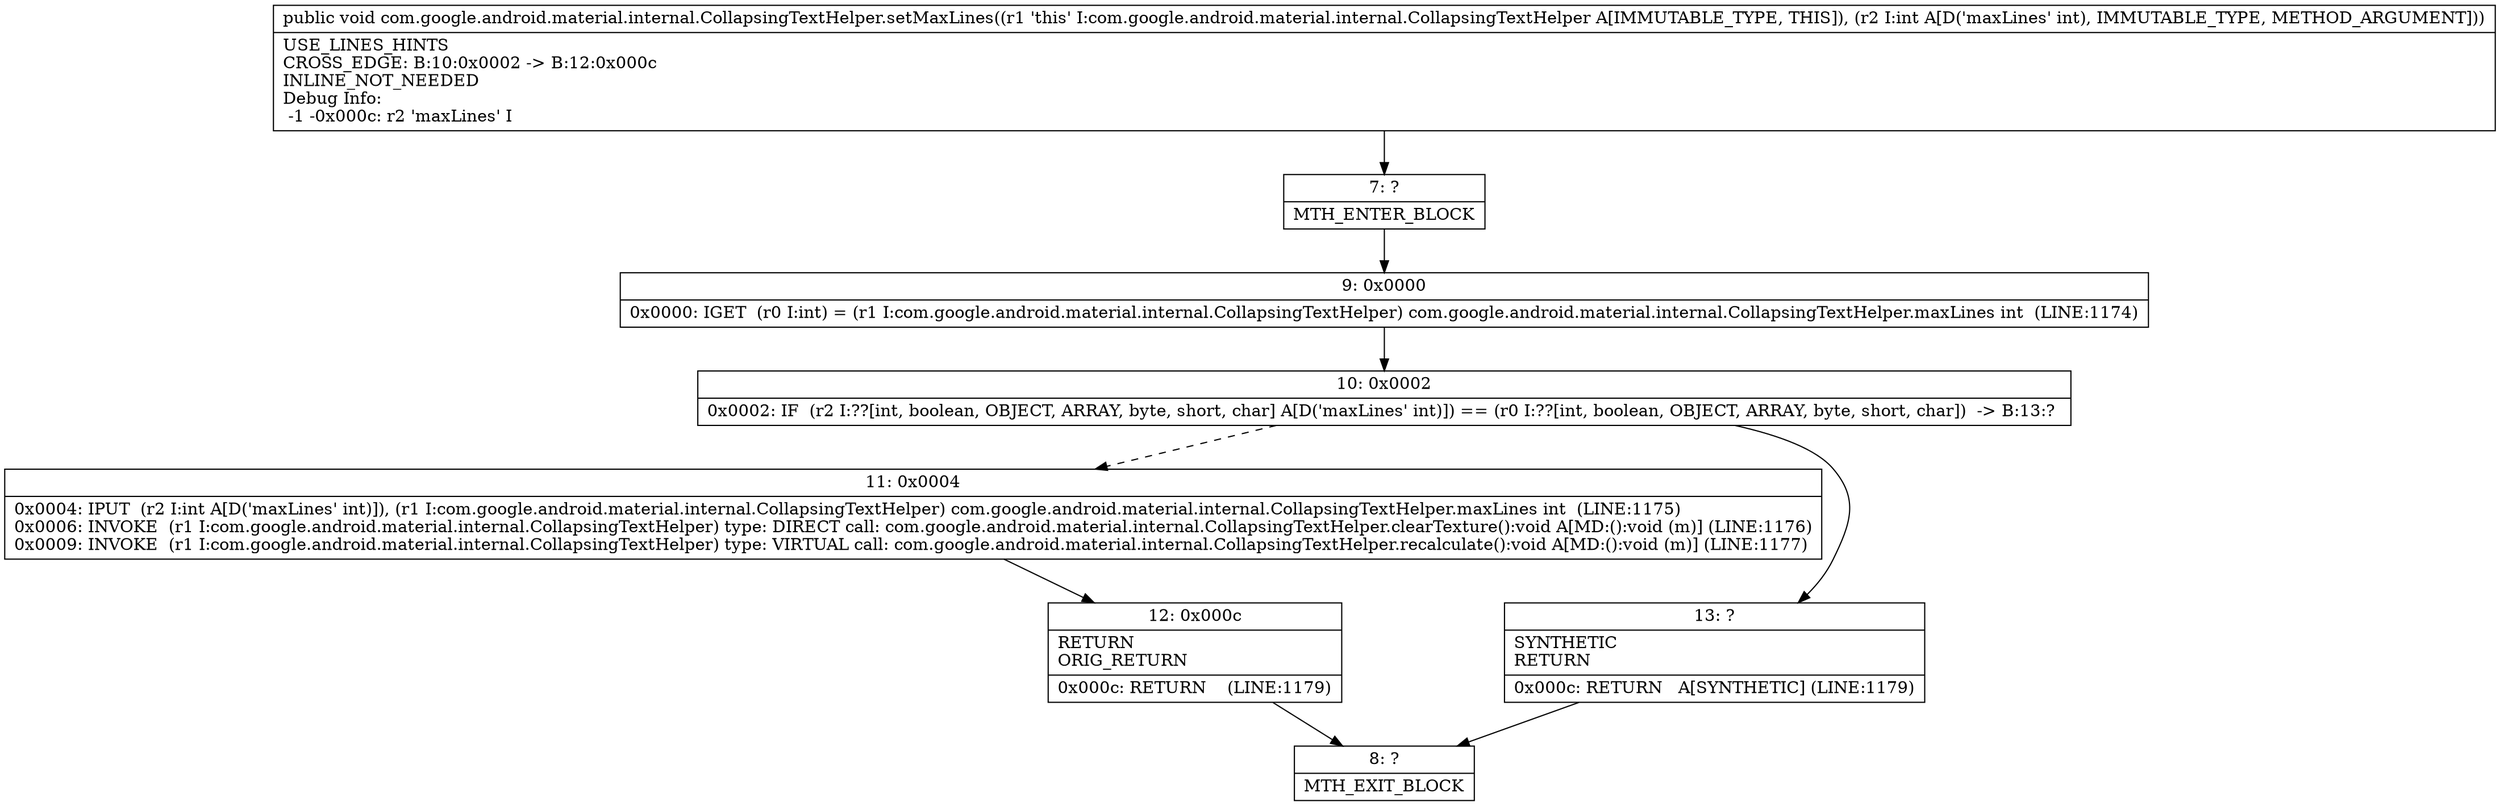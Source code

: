 digraph "CFG forcom.google.android.material.internal.CollapsingTextHelper.setMaxLines(I)V" {
Node_7 [shape=record,label="{7\:\ ?|MTH_ENTER_BLOCK\l}"];
Node_9 [shape=record,label="{9\:\ 0x0000|0x0000: IGET  (r0 I:int) = (r1 I:com.google.android.material.internal.CollapsingTextHelper) com.google.android.material.internal.CollapsingTextHelper.maxLines int  (LINE:1174)\l}"];
Node_10 [shape=record,label="{10\:\ 0x0002|0x0002: IF  (r2 I:??[int, boolean, OBJECT, ARRAY, byte, short, char] A[D('maxLines' int)]) == (r0 I:??[int, boolean, OBJECT, ARRAY, byte, short, char])  \-\> B:13:? \l}"];
Node_11 [shape=record,label="{11\:\ 0x0004|0x0004: IPUT  (r2 I:int A[D('maxLines' int)]), (r1 I:com.google.android.material.internal.CollapsingTextHelper) com.google.android.material.internal.CollapsingTextHelper.maxLines int  (LINE:1175)\l0x0006: INVOKE  (r1 I:com.google.android.material.internal.CollapsingTextHelper) type: DIRECT call: com.google.android.material.internal.CollapsingTextHelper.clearTexture():void A[MD:():void (m)] (LINE:1176)\l0x0009: INVOKE  (r1 I:com.google.android.material.internal.CollapsingTextHelper) type: VIRTUAL call: com.google.android.material.internal.CollapsingTextHelper.recalculate():void A[MD:():void (m)] (LINE:1177)\l}"];
Node_12 [shape=record,label="{12\:\ 0x000c|RETURN\lORIG_RETURN\l|0x000c: RETURN    (LINE:1179)\l}"];
Node_8 [shape=record,label="{8\:\ ?|MTH_EXIT_BLOCK\l}"];
Node_13 [shape=record,label="{13\:\ ?|SYNTHETIC\lRETURN\l|0x000c: RETURN   A[SYNTHETIC] (LINE:1179)\l}"];
MethodNode[shape=record,label="{public void com.google.android.material.internal.CollapsingTextHelper.setMaxLines((r1 'this' I:com.google.android.material.internal.CollapsingTextHelper A[IMMUTABLE_TYPE, THIS]), (r2 I:int A[D('maxLines' int), IMMUTABLE_TYPE, METHOD_ARGUMENT]))  | USE_LINES_HINTS\lCROSS_EDGE: B:10:0x0002 \-\> B:12:0x000c\lINLINE_NOT_NEEDED\lDebug Info:\l  \-1 \-0x000c: r2 'maxLines' I\l}"];
MethodNode -> Node_7;Node_7 -> Node_9;
Node_9 -> Node_10;
Node_10 -> Node_11[style=dashed];
Node_10 -> Node_13;
Node_11 -> Node_12;
Node_12 -> Node_8;
Node_13 -> Node_8;
}


